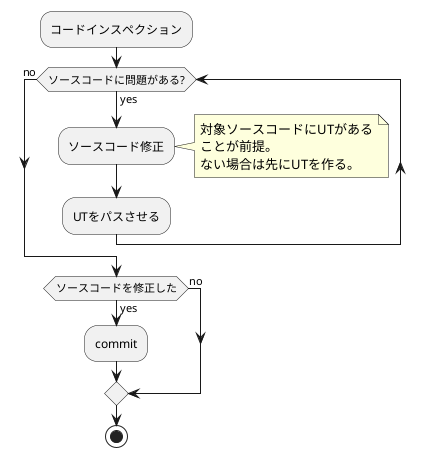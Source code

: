@startuml

:コードインスペクション;

while(ソースコードに問題がある?) is (yes)

    :ソースコード修正;
        note right
            対象ソースコードにUTがある
            ことが前提。
            ない場合は先にUTを作る。
        end note

    :UTをパスさせる;

endwhile(no)

if(ソースコードを修正した) then (yes)
:commit;
else (no)

endif

stop

@enduml


